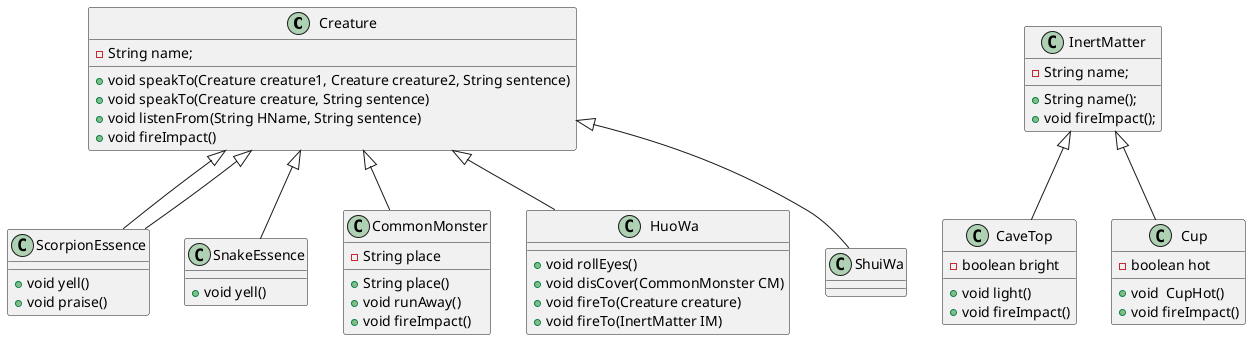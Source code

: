 @startuml
Class Creature{
	- String name;
	+ void speakTo(Creature creature1, Creature creature2, String sentence)
	+ void speakTo(Creature creature, String sentence)
	+ void listenFrom(String HName, String sentence)
	+ void fireImpact()
}

Class ScorpionEssence{
	+ void yell()
	+ void praise()
}

Class SnakeEssence{
	+ void yell()
}

Class CommonMonster{
	- String place
	+ String place()
	+ void runAway()
	+ void fireImpact()
}

Class HuoWa{
	+ void rollEyes()
	+ void disCover(CommonMonster CM)
	+ void fireTo(Creature creature)
	+ void fireTo(InertMatter IM)
}

Class ShuiWa{
}

Class InertMatter{
	- String name;
	+ String name();
	+ void fireImpact();
}

Class CaveTop{
	- boolean bright
	+ void light()
	+ void fireImpact()
}

Class Cup{
	- boolean hot
	+ void  CupHot()
	+ void fireImpact()
}

Creature <|-- ScorpionEssence
Creature <|-- CommonMonster
Creature <|-- ScorpionEssence
Creature <|-- SnakeEssence
Creature <|-- HuoWa
Creature <|-- ShuiWa
InertMatter <|-- CaveTop
InertMatter <|-- Cup

@enduml